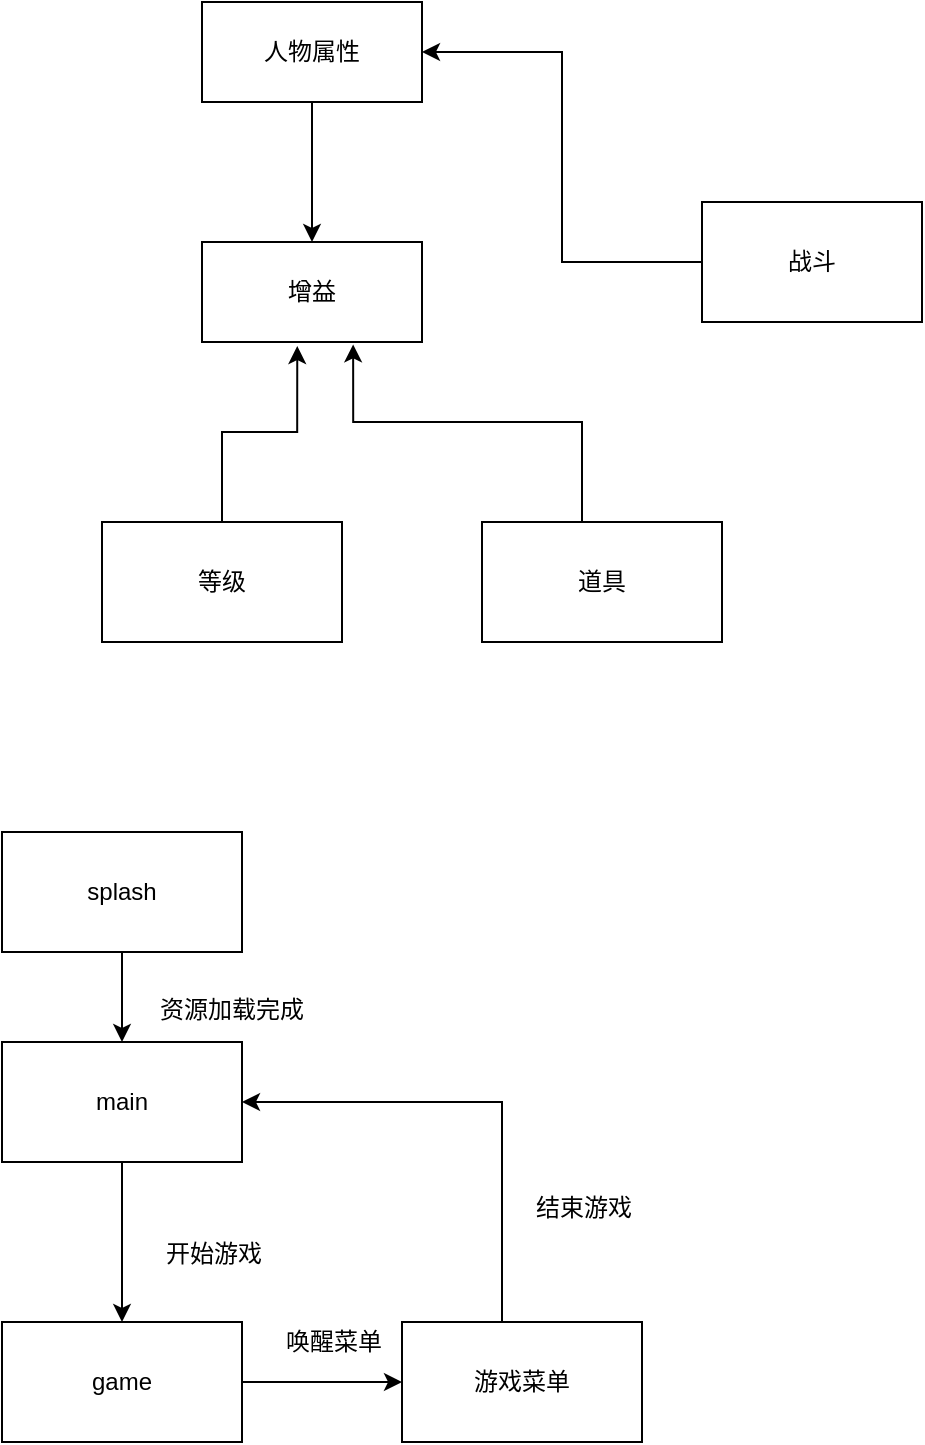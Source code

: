 <mxfile version="12.2.4" pages="1"><diagram id="PTOk08en2PO56-CY9f2l" name="第 1 页"><mxGraphModel dx="662" dy="544" grid="1" gridSize="10" guides="1" tooltips="1" connect="1" arrows="1" fold="1" page="1" pageScale="1" pageWidth="827" pageHeight="1169" math="0" shadow="0"><root><mxCell id="0"/><mxCell id="1" parent="0"/><mxCell id="42" value="" style="edgeStyle=orthogonalEdgeStyle;rounded=0;orthogonalLoop=1;jettySize=auto;html=1;" parent="1" source="2" target="41" edge="1"><mxGeometry relative="1" as="geometry"/></mxCell><mxCell id="2" value="人物属性" style="rounded=0;whiteSpace=wrap;html=1;" parent="1" vertex="1"><mxGeometry x="260" y="190" width="110" height="50" as="geometry"/></mxCell><mxCell id="41" value="增益" style="rounded=0;whiteSpace=wrap;html=1;" parent="1" vertex="1"><mxGeometry x="260" y="310" width="110" height="50" as="geometry"/></mxCell><mxCell id="36" style="edgeStyle=orthogonalEdgeStyle;rounded=0;orthogonalLoop=1;jettySize=auto;html=1;entryX=1;entryY=0.5;entryDx=0;entryDy=0;" parent="1" source="10" target="2" edge="1"><mxGeometry relative="1" as="geometry"/></mxCell><mxCell id="10" value="战斗" style="rounded=0;whiteSpace=wrap;html=1;" parent="1" vertex="1"><mxGeometry x="510" y="290" width="110" height="60" as="geometry"/></mxCell><mxCell id="43" style="edgeStyle=orthogonalEdgeStyle;rounded=0;orthogonalLoop=1;jettySize=auto;html=1;entryX=0.433;entryY=1.04;entryDx=0;entryDy=0;entryPerimeter=0;" parent="1" source="18" target="41" edge="1"><mxGeometry relative="1" as="geometry"/></mxCell><mxCell id="18" value="等级" style="rounded=0;whiteSpace=wrap;html=1;" parent="1" vertex="1"><mxGeometry x="210" y="450" width="120" height="60" as="geometry"/></mxCell><mxCell id="44" style="edgeStyle=orthogonalEdgeStyle;rounded=0;orthogonalLoop=1;jettySize=auto;html=1;entryX=0.687;entryY=1.024;entryDx=0;entryDy=0;entryPerimeter=0;" parent="1" source="20" target="41" edge="1"><mxGeometry relative="1" as="geometry"><Array as="points"><mxPoint x="450" y="400"/><mxPoint x="336" y="400"/></Array></mxGeometry></mxCell><mxCell id="20" value="道具" style="rounded=0;whiteSpace=wrap;html=1;rotation=0;" parent="1" vertex="1"><mxGeometry x="400" y="450" width="120" height="60" as="geometry"/></mxCell><mxCell id="24" value="" style="edgeStyle=orthogonalEdgeStyle;rounded=0;orthogonalLoop=1;jettySize=auto;html=1;" parent="1" source="22" target="23" edge="1"><mxGeometry relative="1" as="geometry"/></mxCell><mxCell id="22" value="main" style="rounded=0;whiteSpace=wrap;html=1;" parent="1" vertex="1"><mxGeometry x="160" y="710" width="120" height="60" as="geometry"/></mxCell><mxCell id="27" value="" style="edgeStyle=orthogonalEdgeStyle;rounded=0;orthogonalLoop=1;jettySize=auto;html=1;" parent="1" source="23" target="26" edge="1"><mxGeometry relative="1" as="geometry"/></mxCell><mxCell id="23" value="game" style="rounded=0;whiteSpace=wrap;html=1;" parent="1" vertex="1"><mxGeometry x="160" y="850" width="120" height="60" as="geometry"/></mxCell><mxCell id="29" style="edgeStyle=orthogonalEdgeStyle;rounded=0;orthogonalLoop=1;jettySize=auto;html=1;entryX=1;entryY=0.5;entryDx=0;entryDy=0;" parent="1" source="26" target="22" edge="1"><mxGeometry relative="1" as="geometry"><Array as="points"><mxPoint x="410" y="740"/></Array></mxGeometry></mxCell><mxCell id="26" value="游戏菜单" style="rounded=0;whiteSpace=wrap;html=1;" parent="1" vertex="1"><mxGeometry x="360" y="850" width="120" height="60" as="geometry"/></mxCell><mxCell id="25" value="开始游戏" style="text;html=1;resizable=0;points=[];autosize=1;align=left;verticalAlign=top;spacingTop=-4;" parent="1" vertex="1"><mxGeometry x="240" y="806" width="60" height="20" as="geometry"/></mxCell><mxCell id="28" value="唤醒菜单" style="text;html=1;resizable=0;points=[];autosize=1;align=left;verticalAlign=top;spacingTop=-4;" parent="1" vertex="1"><mxGeometry x="300" y="850" width="60" height="20" as="geometry"/></mxCell><mxCell id="30" value="结束游戏" style="text;html=1;resizable=0;points=[];autosize=1;align=left;verticalAlign=top;spacingTop=-4;" parent="1" vertex="1"><mxGeometry x="425" y="783" width="60" height="20" as="geometry"/></mxCell><mxCell id="32" style="edgeStyle=orthogonalEdgeStyle;rounded=0;orthogonalLoop=1;jettySize=auto;html=1;entryX=0.5;entryY=0;entryDx=0;entryDy=0;" parent="1" source="31" target="22" edge="1"><mxGeometry relative="1" as="geometry"/></mxCell><mxCell id="31" value="splash" style="rounded=0;whiteSpace=wrap;html=1;" parent="1" vertex="1"><mxGeometry x="160" y="605" width="120" height="60" as="geometry"/></mxCell><mxCell id="33" value="资源加载完成" style="text;html=1;resizable=0;points=[];autosize=1;align=left;verticalAlign=top;spacingTop=-4;" parent="1" vertex="1"><mxGeometry x="237" y="684" width="90" height="20" as="geometry"/></mxCell></root></mxGraphModel></diagram></mxfile>